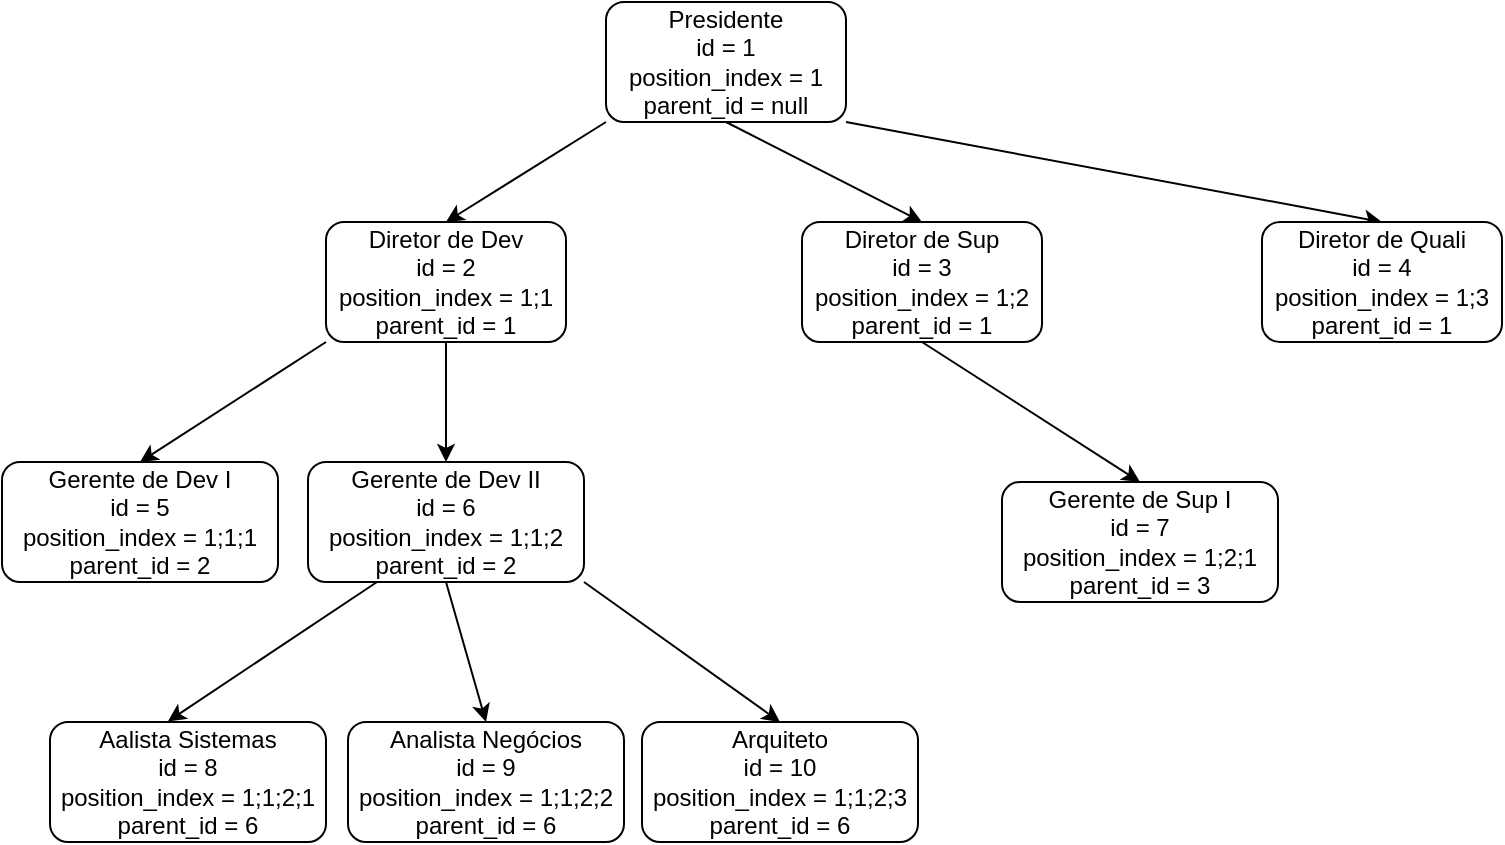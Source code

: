 <mxfile>
    <diagram id="Q9Vk_hEiLOmv4F7OT1rd" name="Page-1">
        <mxGraphModel dx="1165" dy="667" grid="1" gridSize="10" guides="1" tooltips="1" connect="1" arrows="1" fold="1" page="1" pageScale="1" pageWidth="827" pageHeight="1169" math="0" shadow="0">
            <root>
                <mxCell id="0"/>
                <mxCell id="1" parent="0"/>
                <mxCell id="9" style="html=1;exitX=0;exitY=1;exitDx=0;exitDy=0;entryX=0.5;entryY=0;entryDx=0;entryDy=0;" edge="1" parent="1" source="5" target="6">
                    <mxGeometry relative="1" as="geometry"/>
                </mxCell>
                <mxCell id="10" style="html=1;exitX=0.5;exitY=1;exitDx=0;exitDy=0;entryX=0.5;entryY=0;entryDx=0;entryDy=0;" edge="1" parent="1" source="5" target="7">
                    <mxGeometry relative="1" as="geometry"/>
                </mxCell>
                <mxCell id="11" style="edgeStyle=none;html=1;exitX=1;exitY=1;exitDx=0;exitDy=0;entryX=0.5;entryY=0;entryDx=0;entryDy=0;" edge="1" parent="1" source="5" target="8">
                    <mxGeometry relative="1" as="geometry"/>
                </mxCell>
                <mxCell id="5" value="Presidente&lt;br&gt;id = 1&lt;br&gt;position_index = 1&lt;br&gt;parent_id = null" style="rounded=1;whiteSpace=wrap;html=1;" vertex="1" parent="1">
                    <mxGeometry x="352" y="50" width="120" height="60" as="geometry"/>
                </mxCell>
                <mxCell id="14" style="html=1;exitX=0;exitY=1;exitDx=0;exitDy=0;entryX=0.5;entryY=0;entryDx=0;entryDy=0;" edge="1" parent="1" source="6" target="12">
                    <mxGeometry relative="1" as="geometry"/>
                </mxCell>
                <mxCell id="15" style="edgeStyle=none;html=1;exitX=0.5;exitY=1;exitDx=0;exitDy=0;entryX=0.5;entryY=0;entryDx=0;entryDy=0;" edge="1" parent="1" source="6" target="13">
                    <mxGeometry relative="1" as="geometry"/>
                </mxCell>
                <mxCell id="6" value="Diretor de Dev&lt;br&gt;id = 2&lt;br&gt;position_index = 1;1&lt;br&gt;parent_id = 1" style="rounded=1;whiteSpace=wrap;html=1;" vertex="1" parent="1">
                    <mxGeometry x="212" y="160" width="120" height="60" as="geometry"/>
                </mxCell>
                <mxCell id="18" style="edgeStyle=none;html=1;exitX=0.5;exitY=1;exitDx=0;exitDy=0;entryX=0.5;entryY=0;entryDx=0;entryDy=0;" edge="1" parent="1" source="7" target="16">
                    <mxGeometry relative="1" as="geometry"/>
                </mxCell>
                <mxCell id="7" value="Diretor de Sup&lt;br&gt;id = 3&lt;br&gt;position_index = 1;2&lt;br&gt;parent_id = 1&lt;span style=&quot;color: rgba(0 , 0 , 0 , 0) ; font-family: monospace ; font-size: 0px&quot;&gt;%3CmxGraphModel%3E%3Croot%3E%3CmxCell%20id%3D%220%22%2F%3E%3CmxCell%20id%3D%221%22%20parent%3D%220%22%2F%3E%3CmxCell%20id%3D%222%22%20value%3D%22Diretor%20de%20Dev%26lt%3Bbr%26gt%3Bid%20%3D%202%26lt%3Bbr%26gt%3Bposition_index%20%3D%201%3B1%26lt%3Bbr%26gt%3Bparent_id%20%3D%201%22%20style%3D%22rounded%3D1%3BwhiteSpace%3Dwrap%3Bhtml%3D1%3B%22%20vertex%3D%221%22%20parent%3D%221%22%3E%3CmxGeometry%20x%3D%2270%22%20y%3D%22160%22%20width%3D%22120%22%20height%3D%2260%22%20as%3D%22geometry%22%2F%3E%3C%2FmxCell%3E%3C%2Froot%3E%3C%2FmxGraphModel%3E&lt;/span&gt;" style="rounded=1;whiteSpace=wrap;html=1;" vertex="1" parent="1">
                    <mxGeometry x="450" y="160" width="120" height="60" as="geometry"/>
                </mxCell>
                <mxCell id="8" value="Diretor de Quali&lt;br&gt;id = 4&lt;br&gt;position_index = 1;3&lt;br&gt;parent_id = 1&lt;span style=&quot;color: rgba(0 , 0 , 0 , 0) ; font-family: monospace ; font-size: 0px&quot;&gt;%3CmxGraphModel%3E%3Croot%3E%3CmxCell%20id%3D%220%22%2F%3E%3CmxCell%20id%3D%221%22%20parent%3D%220%22%2F%3E%3CmxCell%20id%3D%222%22%20value%3D%22Diretor%20de%20Dev%26lt%3Bbr%26gt%3Bid%20%3D%202%26lt%3Bbr%26gt%3Bposition_index%20%3D%201%3B1%26lt%3Bbr%26gt%3Bparent_id%20%3D%201%22%20style%3D%22rounded%3D1%3BwhiteSpace%3Dwrap%3Bhtml%3D1%3B%22%20vertex%3D%221%22%20parent%3D%221%22%3E%3CmxGeometry%20x%3D%2270%22%20y%3D%22160%22%20width%3D%22120%22%20height%3D%2260%22%20as%3D%22geometry%22%2F%3E%3C%2FmxCell%3E%3C%2Froot%3E%3C%2FmxGraphModel%3E&lt;/span&gt;" style="rounded=1;whiteSpace=wrap;html=1;" vertex="1" parent="1">
                    <mxGeometry x="680" y="160" width="120" height="60" as="geometry"/>
                </mxCell>
                <mxCell id="12" value="Gerente de Dev I&lt;br&gt;id = 5&lt;br&gt;position_index = 1;1;1&lt;br&gt;parent_id = 2" style="rounded=1;whiteSpace=wrap;html=1;" vertex="1" parent="1">
                    <mxGeometry x="50" y="280" width="138" height="60" as="geometry"/>
                </mxCell>
                <mxCell id="22" style="edgeStyle=none;html=1;exitX=0.25;exitY=1;exitDx=0;exitDy=0;entryX=0.427;entryY=-0.005;entryDx=0;entryDy=0;entryPerimeter=0;" edge="1" parent="1" source="13" target="19">
                    <mxGeometry relative="1" as="geometry"/>
                </mxCell>
                <mxCell id="23" style="edgeStyle=none;html=1;exitX=0.5;exitY=1;exitDx=0;exitDy=0;entryX=0.5;entryY=0;entryDx=0;entryDy=0;" edge="1" parent="1" source="13" target="20">
                    <mxGeometry relative="1" as="geometry"/>
                </mxCell>
                <mxCell id="24" style="edgeStyle=none;html=1;exitX=1;exitY=1;exitDx=0;exitDy=0;entryX=0.5;entryY=0;entryDx=0;entryDy=0;" edge="1" parent="1" source="13" target="21">
                    <mxGeometry relative="1" as="geometry"/>
                </mxCell>
                <mxCell id="13" value="Gerente de Dev II&lt;br&gt;id = 6&lt;br&gt;position_index = 1;1;2&lt;br&gt;parent_id = 2" style="rounded=1;whiteSpace=wrap;html=1;" vertex="1" parent="1">
                    <mxGeometry x="203" y="280" width="138" height="60" as="geometry"/>
                </mxCell>
                <mxCell id="16" value="Gerente de Sup I&lt;br&gt;id = 7&lt;br&gt;position_index = 1;2;1&lt;br&gt;parent_id = 3" style="rounded=1;whiteSpace=wrap;html=1;" vertex="1" parent="1">
                    <mxGeometry x="550" y="290" width="138" height="60" as="geometry"/>
                </mxCell>
                <mxCell id="19" value="Aalista Sistemas&lt;br&gt;id = 8&lt;br&gt;position_index = 1;1;2;1&lt;br&gt;parent_id = 6" style="rounded=1;whiteSpace=wrap;html=1;" vertex="1" parent="1">
                    <mxGeometry x="74" y="410" width="138" height="60" as="geometry"/>
                </mxCell>
                <mxCell id="20" value="Analista Negócios&lt;br&gt;id = 9&lt;br&gt;position_index = 1;1;2;2&lt;br&gt;parent_id = 6" style="rounded=1;whiteSpace=wrap;html=1;" vertex="1" parent="1">
                    <mxGeometry x="223" y="410" width="138" height="60" as="geometry"/>
                </mxCell>
                <mxCell id="21" value="Arquiteto&lt;br&gt;id = 10&lt;br&gt;position_index = 1;1;2;3&lt;br&gt;parent_id = 6" style="rounded=1;whiteSpace=wrap;html=1;" vertex="1" parent="1">
                    <mxGeometry x="370" y="410" width="138" height="60" as="geometry"/>
                </mxCell>
            </root>
        </mxGraphModel>
    </diagram>
</mxfile>